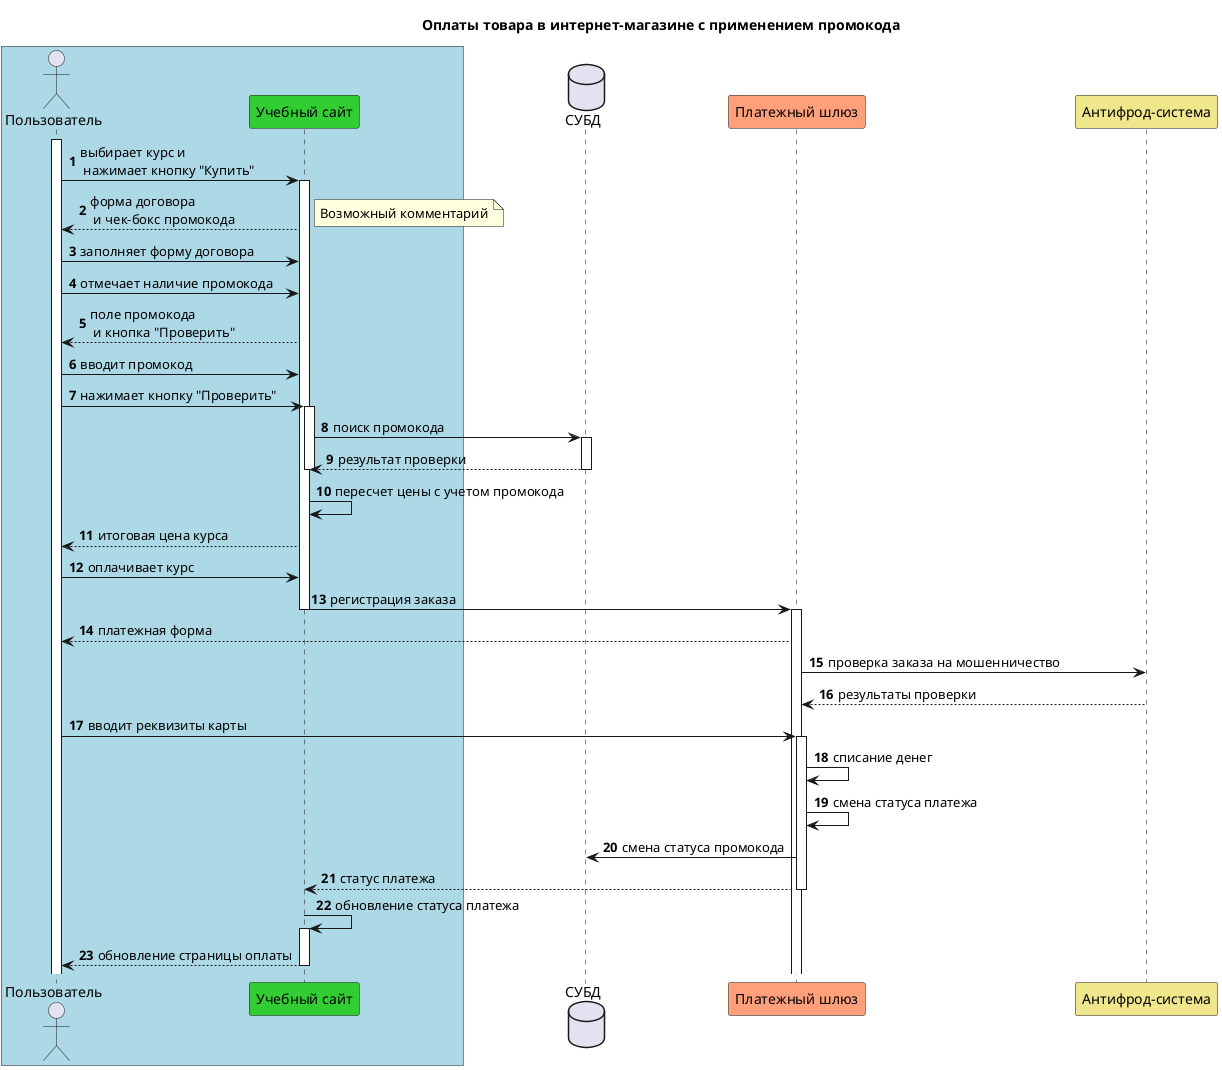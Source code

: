 @startuml anotation for file
/'
Автонумерация, алиасы для объектов, спец. значки для объектов (actor, database и т.п.)
title, skinparam, цвет фона участника, строковые переменные, примечания, activate/deactivate,
группировка участников в box (с выделением цветом).
Примечание: без alt и else.
'/
autonumber
skinparam sequence {
    MessageAlign left
    ParticipantPadding 100
}

title Оплаты товара в интернет-магазине с применением промокода
box #LightBlue
actor "Пользователь" as User order 10
participant "Учебный сайт" as Site order 20 #LimeGreen
end box

database "СУБД" as BD order 30
participant "Платежный шлюз" as Gate order 40 #LightSalmon
participant "Антифрод-система" as AntiFr order 50 #Khaki
!$pro = "промокода"
activate User
User -> Site : выбирает курс и\n нажимает кнопку "Купить"
activate Site
Site --> User: форма договора\n и чек-бокс $pro
note right: Возможный комментарий
User -> Site: заполняет форму договора
User -> Site: отмечает наличие $pro
Site --> User: поле $pro\n и кнопка "Проверить"
User -> Site: вводит промокод
User -> Site: нажимает кнопку "Проверить"

activate Site
Site -> BD: поиск $pro
activate BD
BD --> Site: результат проверки
deactivate BD
deactivate
Site -> Site: пересчет цены с учетом $pro
Site --> User: итоговая цена курса
User -> Site: оплачивает курс
Site -> Gate: регистрация заказа
deactivate Site
activate Gate
Gate --> User: платежная форма
Gate -> AntiFr: проверка заказа на мошенничество
AntiFr --> Gate: результаты проверки
User -> Gate: вводит реквизиты карты
activate Gate
Gate -> Gate: списание денег
Gate -> Gate: смена статуса платежа
Gate -> BD: смена статуса $pro
Gate --> Site: статус платежа
deactivate Gate
Site -> Site: обновление статуса платежа
activate Site
Site --> User: обновление страницы оплаты
deactivate Site
@enduml

